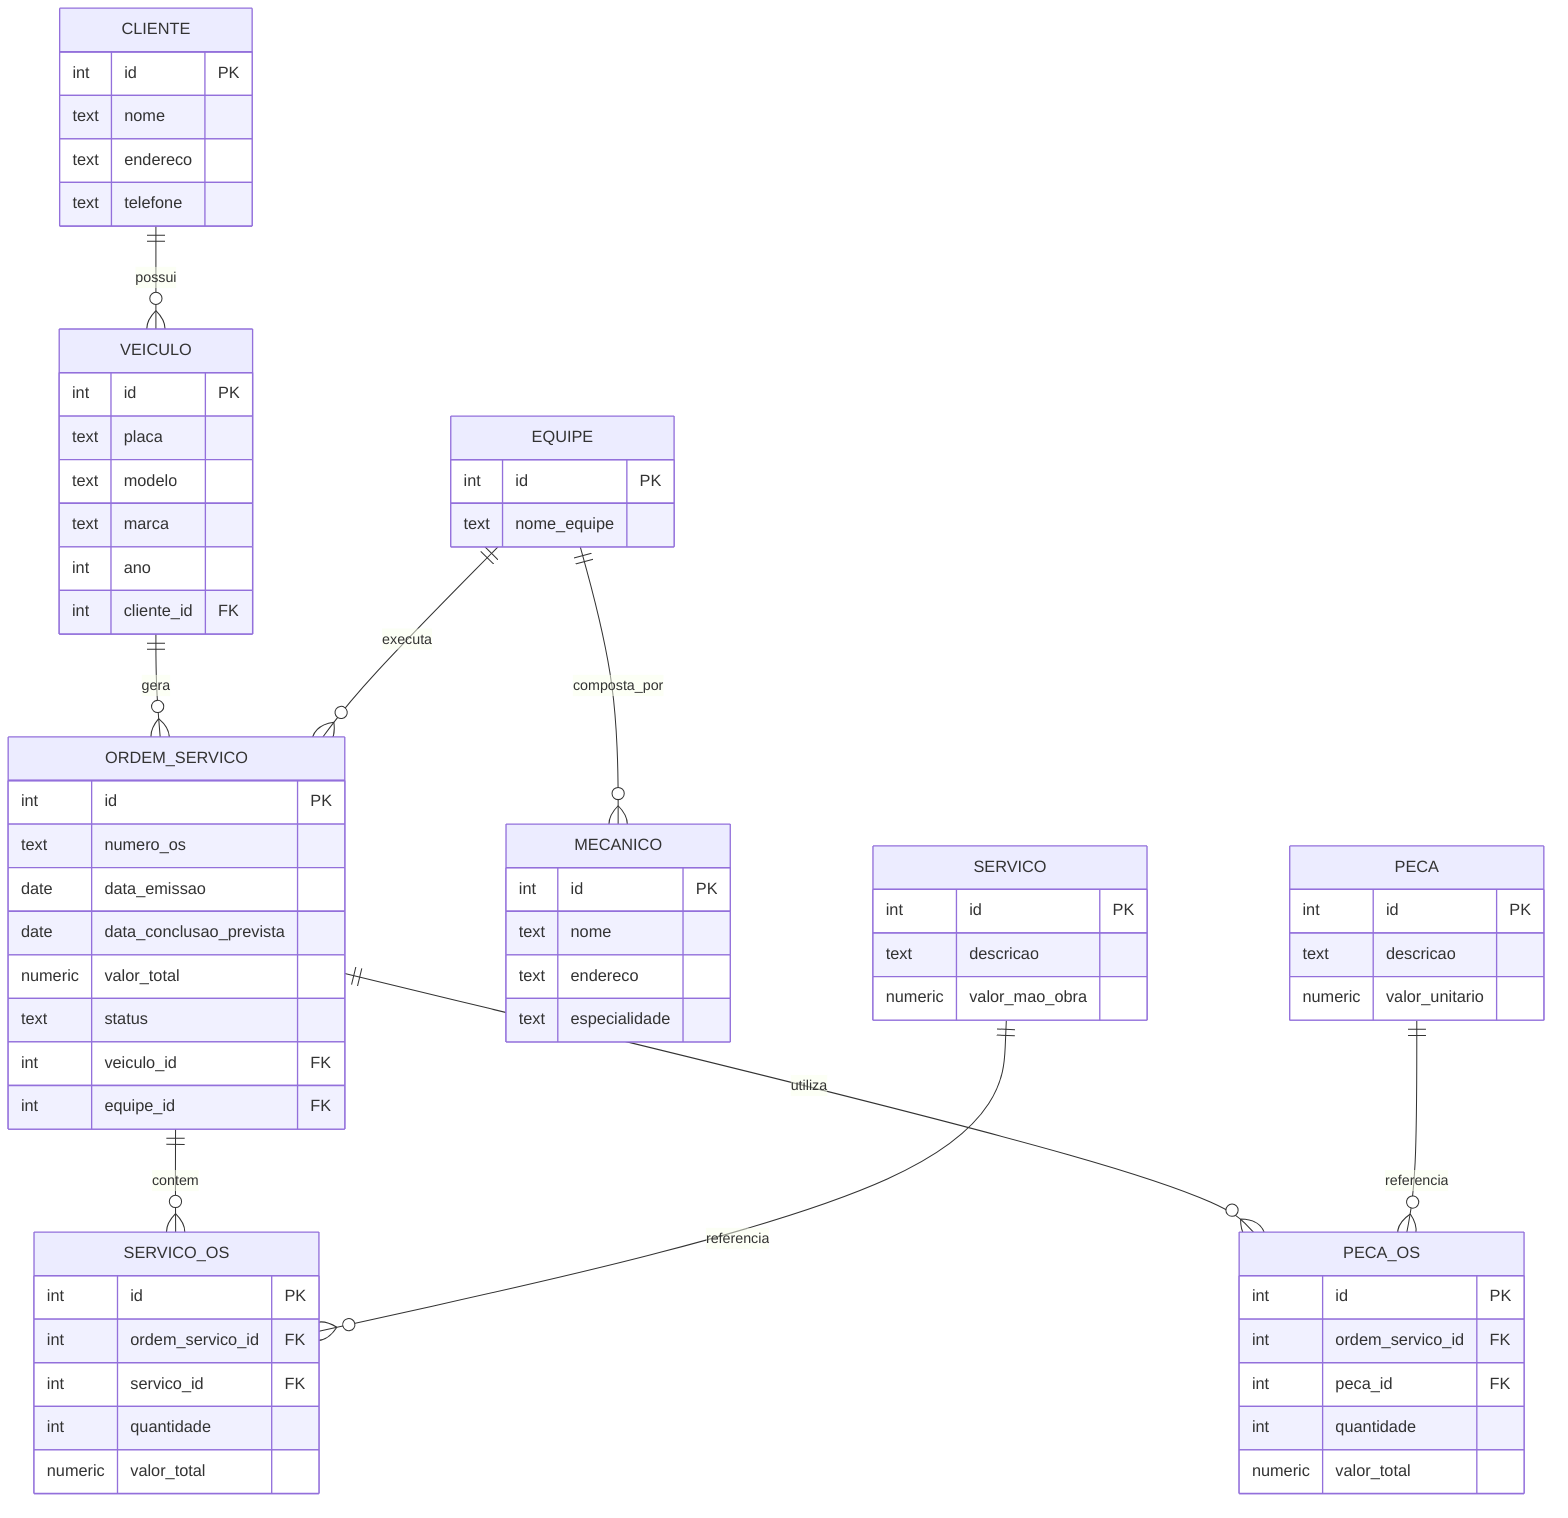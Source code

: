 erDiagram
    CLIENTE ||--o{ VEICULO : possui
    VEICULO ||--o{ ORDEM_SERVICO : gera
    EQUIPE ||--o{ ORDEM_SERVICO : executa
    EQUIPE ||--o{ MECANICO : composta_por
    ORDEM_SERVICO ||--o{ SERVICO_OS : contem
    ORDEM_SERVICO ||--o{ PECA_OS : utiliza
    SERVICO ||--o{ SERVICO_OS : referencia
    PECA ||--o{ PECA_OS : referencia

    CLIENTE {
        int id PK
        text nome
        text endereco
        text telefone
    }

    VEICULO {
        int id PK
        text placa
        text modelo
        text marca
        int ano
        int cliente_id FK
    }

    MECANICO {
        int id PK
        text nome
        text endereco
        text especialidade
    }

    EQUIPE {
        int id PK
        text nome_equipe
    }

    ORDEM_SERVICO {
        int id PK
        text numero_os
        date data_emissao
        date data_conclusao_prevista
        numeric valor_total
        text status
        int veiculo_id FK
        int equipe_id FK
    }

    SERVICO {
        int id PK
        text descricao
        numeric valor_mao_obra
    }

    PECA {
        int id PK
        text descricao
        numeric valor_unitario
    }

    SERVICO_OS {
        int id PK
        int ordem_servico_id FK
        int servico_id FK
        int quantidade
        numeric valor_total
    }

    PECA_OS {
        int id PK
        int ordem_servico_id FK
        int peca_id FK
        int quantidade
        numeric valor_total
    }